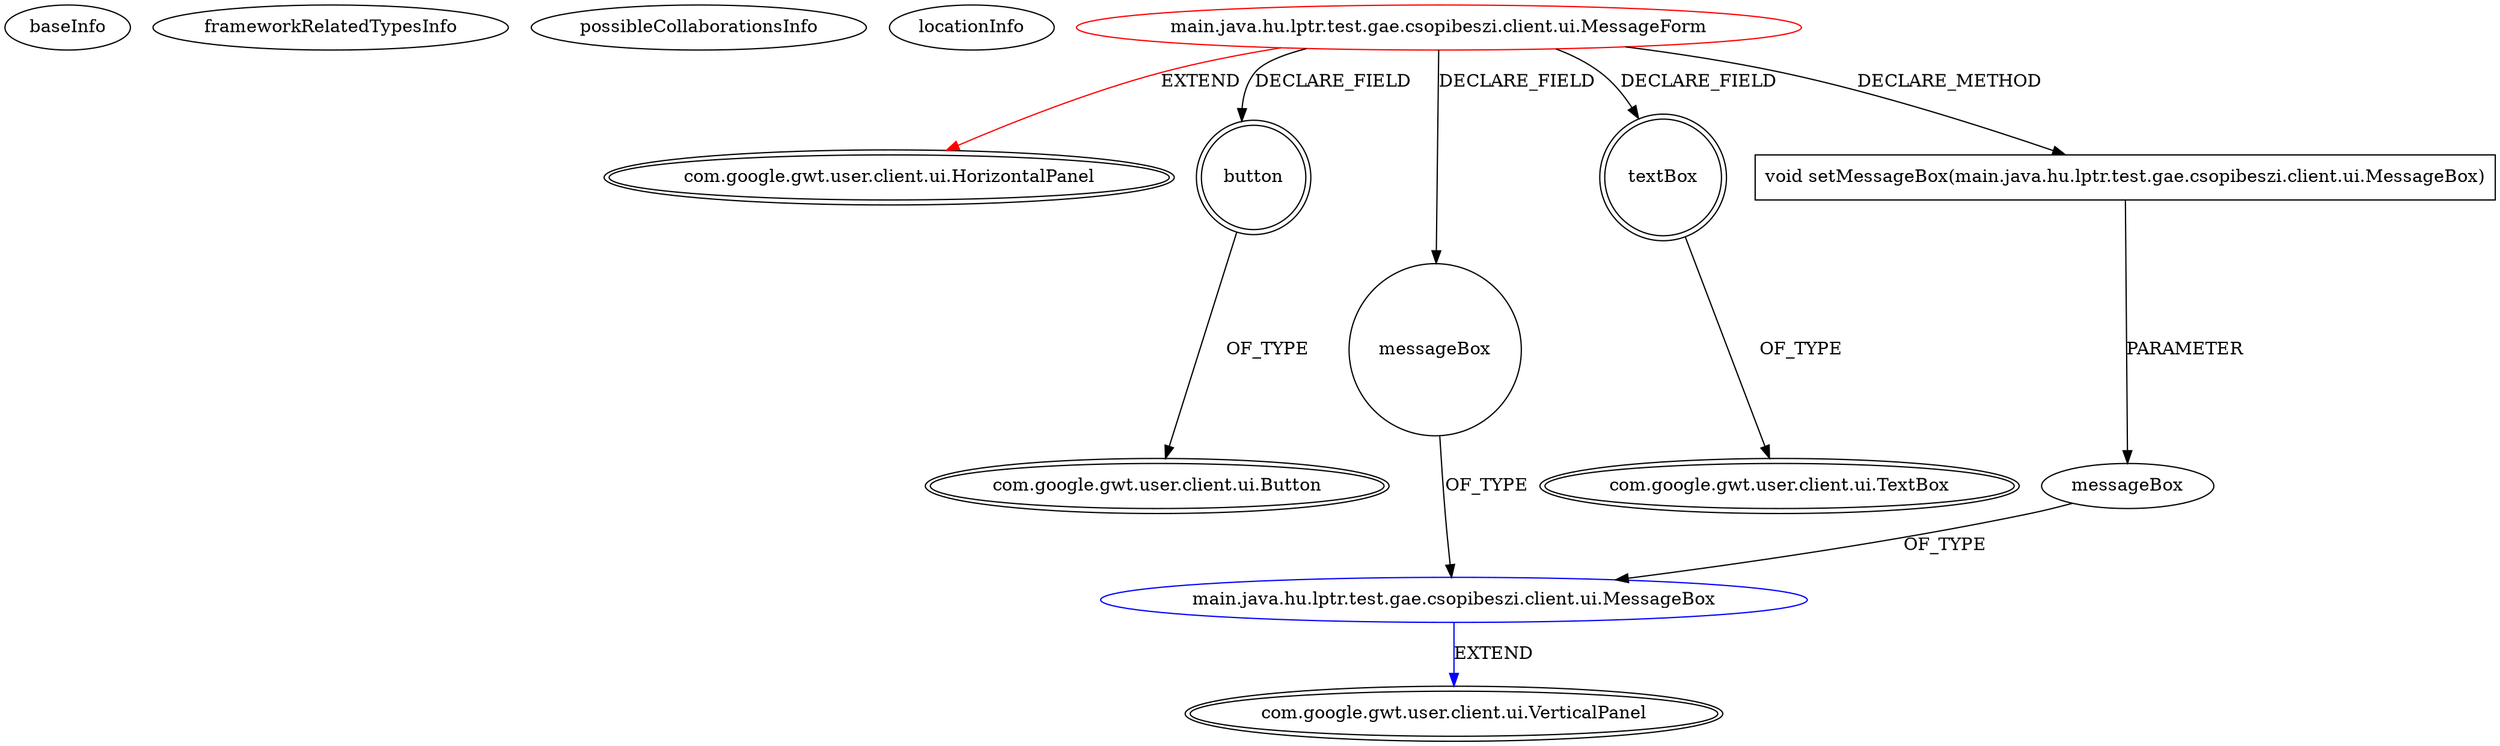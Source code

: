 digraph {
baseInfo[graphId=3637,category="extension_graph",isAnonymous=false,possibleRelation=true]
frameworkRelatedTypesInfo[0="com.google.gwt.user.client.ui.HorizontalPanel"]
possibleCollaborationsInfo[0="3637~CLIENT_METHOD_DECLARATION-PARAMETER_DECLARATION-FIELD_DECLARATION-~com.google.gwt.user.client.ui.HorizontalPanel ~com.google.gwt.user.client.ui.VerticalPanel ~false~false"]
locationInfo[projectName="lptr-csopibeszi",filePath="/lptr-csopibeszi/csopibeszi-master/src/main/java/hu/lptr/test/gae/csopibeszi/client/ui/MessageForm.java",contextSignature="MessageForm",graphId="3637"]
0[label="main.java.hu.lptr.test.gae.csopibeszi.client.ui.MessageForm",vertexType="ROOT_CLIENT_CLASS_DECLARATION",isFrameworkType=false,color=red]
1[label="com.google.gwt.user.client.ui.HorizontalPanel",vertexType="FRAMEWORK_CLASS_TYPE",isFrameworkType=true,peripheries=2]
2[label="button",vertexType="FIELD_DECLARATION",isFrameworkType=true,peripheries=2,shape=circle]
3[label="com.google.gwt.user.client.ui.Button",vertexType="FRAMEWORK_CLASS_TYPE",isFrameworkType=true,peripheries=2]
4[label="messageBox",vertexType="FIELD_DECLARATION",isFrameworkType=false,shape=circle]
5[label="main.java.hu.lptr.test.gae.csopibeszi.client.ui.MessageBox",vertexType="REFERENCE_CLIENT_CLASS_DECLARATION",isFrameworkType=false,color=blue]
6[label="com.google.gwt.user.client.ui.VerticalPanel",vertexType="FRAMEWORK_CLASS_TYPE",isFrameworkType=true,peripheries=2]
7[label="textBox",vertexType="FIELD_DECLARATION",isFrameworkType=true,peripheries=2,shape=circle]
8[label="com.google.gwt.user.client.ui.TextBox",vertexType="FRAMEWORK_CLASS_TYPE",isFrameworkType=true,peripheries=2]
9[label="void setMessageBox(main.java.hu.lptr.test.gae.csopibeszi.client.ui.MessageBox)",vertexType="CLIENT_METHOD_DECLARATION",isFrameworkType=false,shape=box]
10[label="messageBox",vertexType="PARAMETER_DECLARATION",isFrameworkType=false]
0->1[label="EXTEND",color=red]
0->2[label="DECLARE_FIELD"]
2->3[label="OF_TYPE"]
0->4[label="DECLARE_FIELD"]
5->6[label="EXTEND",color=blue]
4->5[label="OF_TYPE"]
0->7[label="DECLARE_FIELD"]
7->8[label="OF_TYPE"]
0->9[label="DECLARE_METHOD"]
10->5[label="OF_TYPE"]
9->10[label="PARAMETER"]
}
